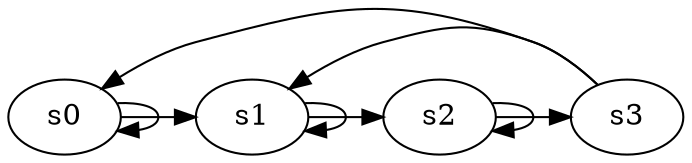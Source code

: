 digraph game_0501_cycle_4 {
    s0 [name="s0", player=1];
    s1 [name="s1", player=1];
    s2 [name="s2", player=0, target=1];
    s3 [name="s3", player=1];

    s0 -> s1 [constraint="time % 6 == 1"];
    s1 -> s2 [constraint="time == 0 || time == 16"];
    s2 -> s3 [constraint="time == 0 || time == 3 || time == 24"];
    s3 -> s0 [constraint="time % 5 == 1"];
    s0 -> s0 [constraint="time % 4 == 0"];
    s1 -> s1 [constraint="time % 2 == 0"];
    s2 -> s2 [constraint="time % 2 == 0"];
    s3 -> s1 [constraint="time == 0 || time == 7"];
}
